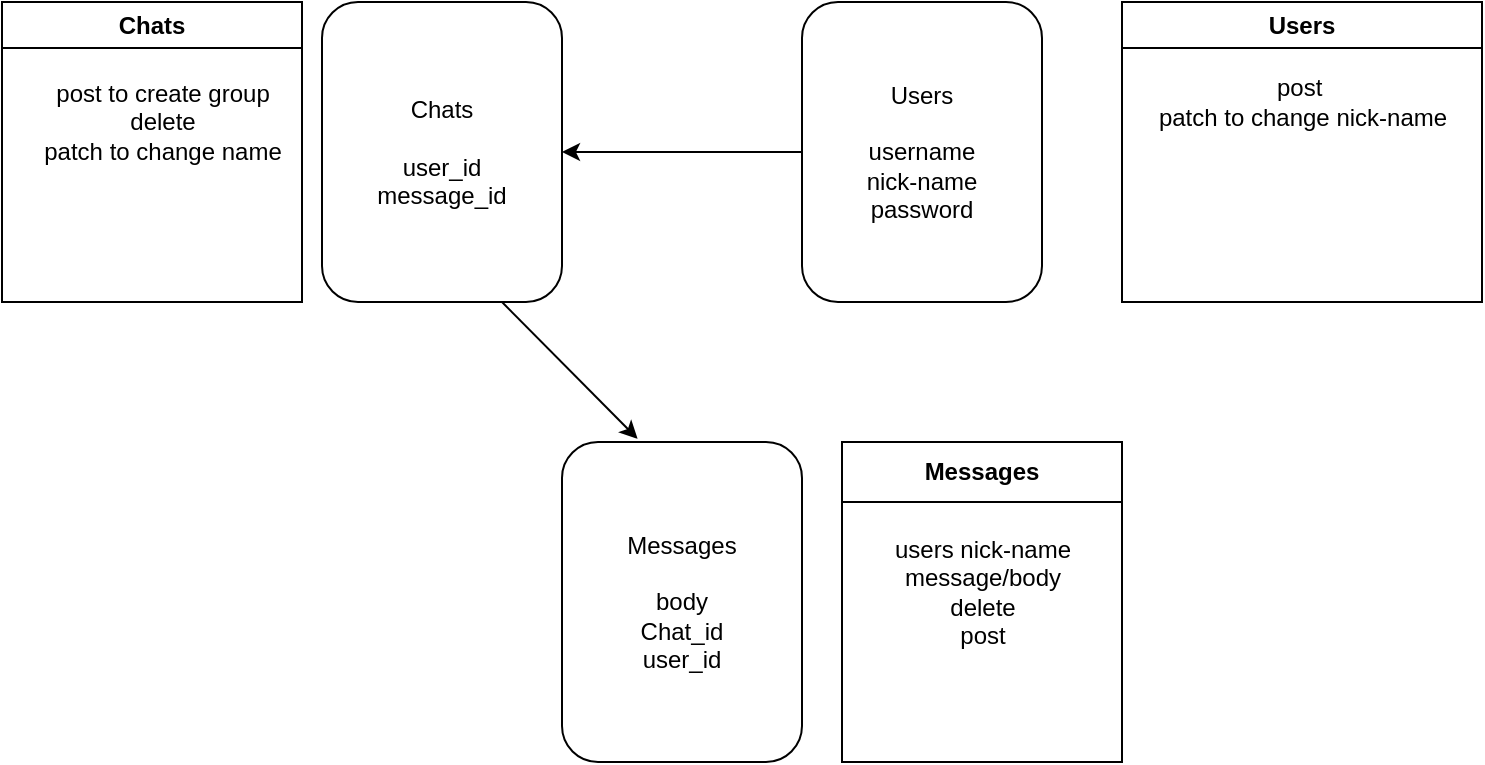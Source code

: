 <mxfile>
    <diagram id="eBChcp-jgUoYE0U1CTx5" name="Page-1">
        <mxGraphModel dx="1265" dy="798" grid="1" gridSize="10" guides="1" tooltips="1" connect="1" arrows="1" fold="1" page="1" pageScale="1" pageWidth="850" pageHeight="1100" math="0" shadow="0">
            <root>
                <mxCell id="0"/>
                <mxCell id="1" parent="0"/>
                <mxCell id="6" style="edgeStyle=none;html=1;exitX=0.75;exitY=1;exitDx=0;exitDy=0;entryX=0.315;entryY=-0.01;entryDx=0;entryDy=0;entryPerimeter=0;" edge="1" parent="1" source="2" target="4">
                    <mxGeometry relative="1" as="geometry"/>
                </mxCell>
                <mxCell id="2" value="Chats&lt;br&gt;&lt;br&gt;user_id&lt;br&gt;message_id" style="rounded=1;whiteSpace=wrap;html=1;" vertex="1" parent="1">
                    <mxGeometry x="170" y="70" width="120" height="150" as="geometry"/>
                </mxCell>
                <mxCell id="5" style="edgeStyle=none;html=1;exitX=0;exitY=0.5;exitDx=0;exitDy=0;entryX=1;entryY=0.5;entryDx=0;entryDy=0;" edge="1" parent="1" source="3" target="2">
                    <mxGeometry relative="1" as="geometry"/>
                </mxCell>
                <mxCell id="3" value="Users&lt;br&gt;&lt;br&gt;username&lt;br&gt;nick-name&lt;br&gt;password" style="rounded=1;whiteSpace=wrap;html=1;" vertex="1" parent="1">
                    <mxGeometry x="410" y="70" width="120" height="150" as="geometry"/>
                </mxCell>
                <mxCell id="4" value="Messages&lt;br&gt;&lt;br&gt;body&lt;br&gt;Chat_id&lt;br&gt;user_id" style="rounded=1;whiteSpace=wrap;html=1;" vertex="1" parent="1">
                    <mxGeometry x="290" y="290" width="120" height="160" as="geometry"/>
                </mxCell>
                <mxCell id="7" value="Messages" style="swimlane;whiteSpace=wrap;html=1;startSize=30;" vertex="1" parent="1">
                    <mxGeometry x="430" y="290" width="140" height="160" as="geometry"/>
                </mxCell>
                <mxCell id="9" value="users nick-name&lt;br&gt;message/body&lt;br&gt;delete&lt;br&gt;post" style="text;html=1;align=center;verticalAlign=middle;resizable=0;points=[];autosize=1;strokeColor=none;fillColor=none;" vertex="1" parent="7">
                    <mxGeometry x="15" y="40" width="110" height="70" as="geometry"/>
                </mxCell>
                <mxCell id="10" value="Chats" style="swimlane;whiteSpace=wrap;html=1;" vertex="1" parent="1">
                    <mxGeometry x="10" y="70" width="150" height="150" as="geometry"/>
                </mxCell>
                <mxCell id="11" value="post to create group&lt;br&gt;delete&lt;br&gt;patch to change name" style="text;html=1;align=center;verticalAlign=middle;resizable=0;points=[];autosize=1;strokeColor=none;fillColor=none;" vertex="1" parent="1">
                    <mxGeometry x="20" y="100" width="140" height="60" as="geometry"/>
                </mxCell>
                <mxCell id="12" value="Users" style="swimlane;whiteSpace=wrap;html=1;" vertex="1" parent="1">
                    <mxGeometry x="570" y="70" width="180" height="150" as="geometry"/>
                </mxCell>
                <mxCell id="14" value="post&amp;nbsp;&lt;br&gt;patch to change nick-name&lt;br&gt;" style="text;html=1;align=center;verticalAlign=middle;resizable=0;points=[];autosize=1;strokeColor=none;fillColor=none;" vertex="1" parent="12">
                    <mxGeometry x="5" y="30" width="170" height="40" as="geometry"/>
                </mxCell>
            </root>
        </mxGraphModel>
    </diagram>
</mxfile>